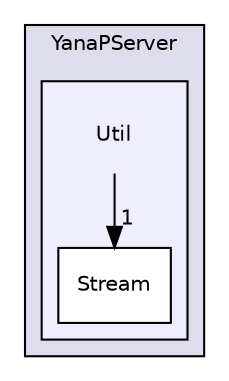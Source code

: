 digraph "Util" {
  compound=true
  node [ fontsize="10", fontname="Helvetica"];
  edge [ labelfontsize="10", labelfontname="Helvetica"];
  subgraph clusterdir_adcba9ecd3d105c1bce9644a17685bcb {
    graph [ bgcolor="#ddddee", pencolor="black", label="YanaPServer" fontname="Helvetica", fontsize="10", URL="dir_adcba9ecd3d105c1bce9644a17685bcb.html"]
  subgraph clusterdir_086c5f4797545fcd5f62ec28b16d6354 {
    graph [ bgcolor="#eeeeff", pencolor="black", label="" URL="dir_086c5f4797545fcd5f62ec28b16d6354.html"];
    dir_086c5f4797545fcd5f62ec28b16d6354 [shape=plaintext label="Util"];
    dir_83a44a815182d3222eae484dcff7a9b2 [shape=box label="Stream" color="black" fillcolor="white" style="filled" URL="dir_83a44a815182d3222eae484dcff7a9b2.html"];
  }
  }
  dir_086c5f4797545fcd5f62ec28b16d6354->dir_83a44a815182d3222eae484dcff7a9b2 [headlabel="1", labeldistance=1.5 headhref="dir_000007_000016.html"];
}
